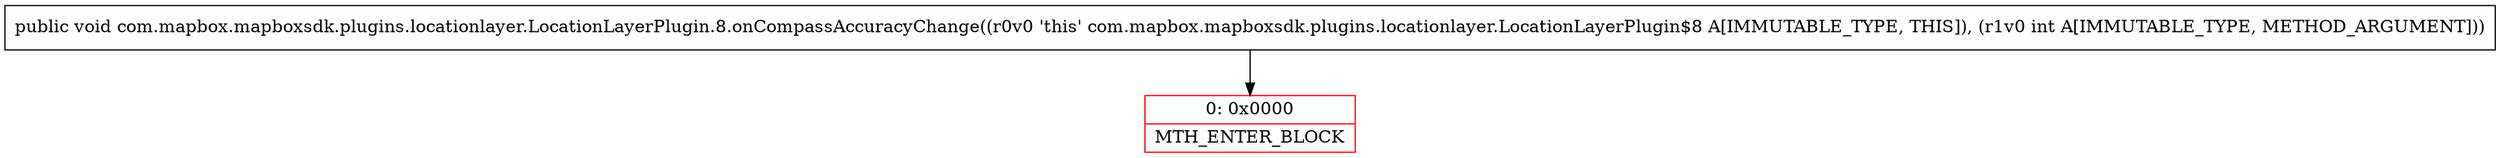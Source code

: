 digraph "CFG forcom.mapbox.mapboxsdk.plugins.locationlayer.LocationLayerPlugin.8.onCompassAccuracyChange(I)V" {
subgraph cluster_Region_1605203727 {
label = "R(0)";
node [shape=record,color=blue];
}
Node_0 [shape=record,color=red,label="{0\:\ 0x0000|MTH_ENTER_BLOCK\l}"];
MethodNode[shape=record,label="{public void com.mapbox.mapboxsdk.plugins.locationlayer.LocationLayerPlugin.8.onCompassAccuracyChange((r0v0 'this' com.mapbox.mapboxsdk.plugins.locationlayer.LocationLayerPlugin$8 A[IMMUTABLE_TYPE, THIS]), (r1v0 int A[IMMUTABLE_TYPE, METHOD_ARGUMENT])) }"];
MethodNode -> Node_0;
}

